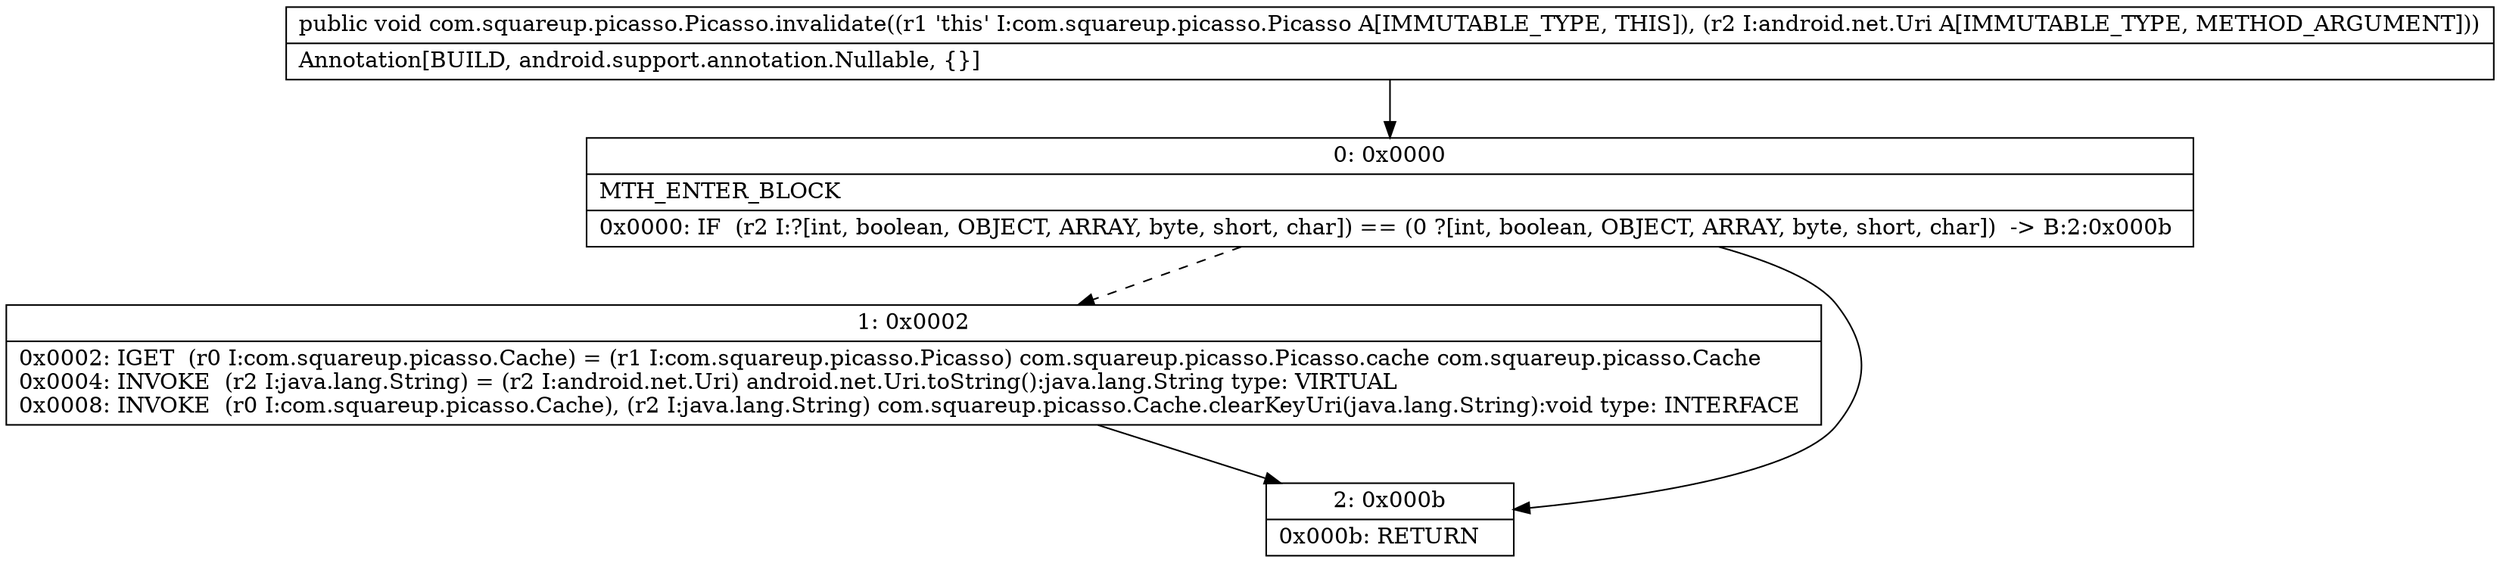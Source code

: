 digraph "CFG forcom.squareup.picasso.Picasso.invalidate(Landroid\/net\/Uri;)V" {
Node_0 [shape=record,label="{0\:\ 0x0000|MTH_ENTER_BLOCK\l|0x0000: IF  (r2 I:?[int, boolean, OBJECT, ARRAY, byte, short, char]) == (0 ?[int, boolean, OBJECT, ARRAY, byte, short, char])  \-\> B:2:0x000b \l}"];
Node_1 [shape=record,label="{1\:\ 0x0002|0x0002: IGET  (r0 I:com.squareup.picasso.Cache) = (r1 I:com.squareup.picasso.Picasso) com.squareup.picasso.Picasso.cache com.squareup.picasso.Cache \l0x0004: INVOKE  (r2 I:java.lang.String) = (r2 I:android.net.Uri) android.net.Uri.toString():java.lang.String type: VIRTUAL \l0x0008: INVOKE  (r0 I:com.squareup.picasso.Cache), (r2 I:java.lang.String) com.squareup.picasso.Cache.clearKeyUri(java.lang.String):void type: INTERFACE \l}"];
Node_2 [shape=record,label="{2\:\ 0x000b|0x000b: RETURN   \l}"];
MethodNode[shape=record,label="{public void com.squareup.picasso.Picasso.invalidate((r1 'this' I:com.squareup.picasso.Picasso A[IMMUTABLE_TYPE, THIS]), (r2 I:android.net.Uri A[IMMUTABLE_TYPE, METHOD_ARGUMENT]))  | Annotation[BUILD, android.support.annotation.Nullable, \{\}]\l}"];
MethodNode -> Node_0;
Node_0 -> Node_1[style=dashed];
Node_0 -> Node_2;
Node_1 -> Node_2;
}

